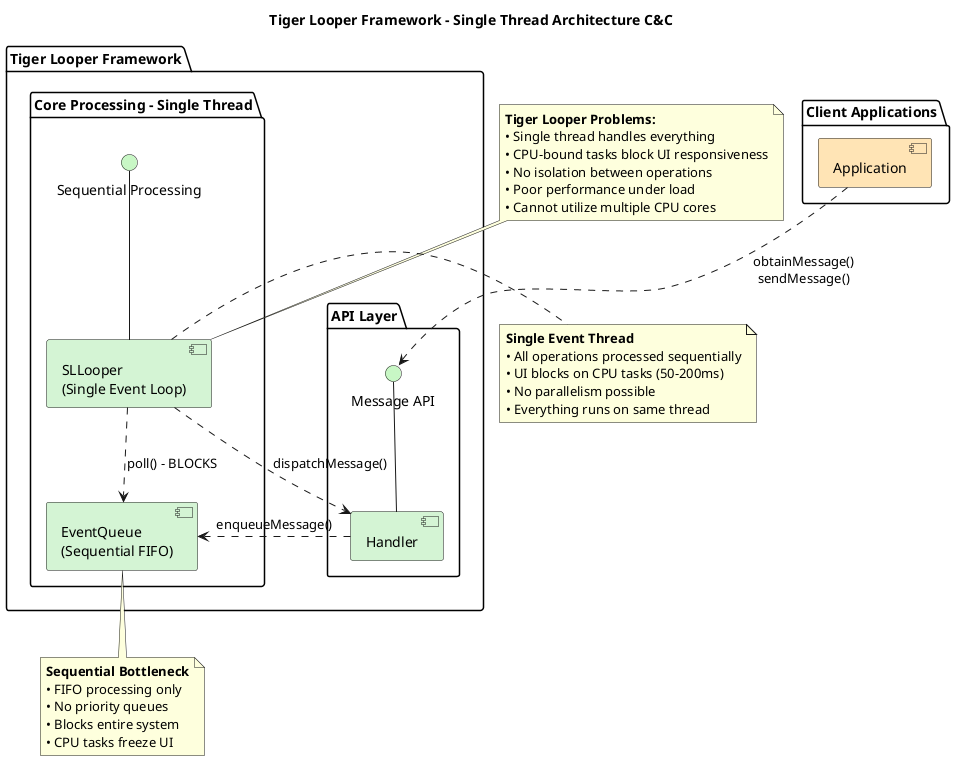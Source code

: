 @startuml
title "Tiger Looper Framework - Single Thread Architecture C&C"

!define TIGER_COMPONENT_COLOR #D4F4D4
!define CLIENT_COLOR #FFE4B5
!define INTERFACE_COLOR #C8F7C5

package "Client Applications" {
    component [Application] as ClientApp CLIENT_COLOR
}

package "Tiger Looper Framework" {
    
    package "API Layer" {
        interface "Message API" as MessageAPI INTERFACE_COLOR
        component [Handler] as Handler TIGER_COMPONENT_COLOR
        Handler -up- MessageAPI
    }
    
    package "Core Processing - Single Thread" {
        component [SLLooper\n(Single Event Loop)] as SLLooper TIGER_COMPONENT_COLOR
        component [EventQueue\n(Sequential FIFO)] as EventQueue TIGER_COMPONENT_COLOR
        
        interface "Sequential Processing" as EventLoop INTERFACE_COLOR
        SLLooper -up- EventLoop
    }
}

ClientApp ..> MessageAPI : obtainMessage()\nsendMessage()

Handler ..> EventQueue : enqueueMessage()
SLLooper ..> EventQueue : poll() - BLOCKS
SLLooper ..> Handler : dispatchMessage()

note right of SLLooper
**Single Event Thread**
• All operations processed sequentially
• UI blocks on CPU tasks (50-200ms)
• No parallelism possible
• Everything runs on same thread
end note

note bottom of EventQueue
**Sequential Bottleneck**
• FIFO processing only
• No priority queues
• Blocks entire system
• CPU tasks freeze UI
end note

note as ProblemNote
**Tiger Looper Problems:**
• Single thread handles everything
• CPU-bound tasks block UI responsiveness
• No isolation between operations
• Poor performance under load
• Cannot utilize multiple CPU cores
end note

ProblemNote .. SLLooper

@enduml


@startuml
'title "Tiger Looper Framework - Communication Diagram"

rectangle "Client\nApplication" as Client

package "Tiger Looper Framework" #LightYellow {
    rectangle "Handler" as Handler  
    rectangle "SLLooper\n(Main Thread Event Loop)" as Looper
    rectangle "EventQueue\n(FIFO)" as Queue
    rectangle "Message" as Message
}

' Communication links with sequence numbers
Client --> Handler : 1: obtainMessage()\n2: sendMessage()
Handler --> Message : 3: create/configure
Handler --> Queue : 4: enqueueMessage()
Looper --> Queue : 5: poll() 
Queue --> Looper : 6: getMessage()
Looper --> Handler : 7: dispatchMessage()
Handler --> Client : 8: handleMessage()

' Self-communication for loop
Looper --> Looper : 9: loop()

@enduml



